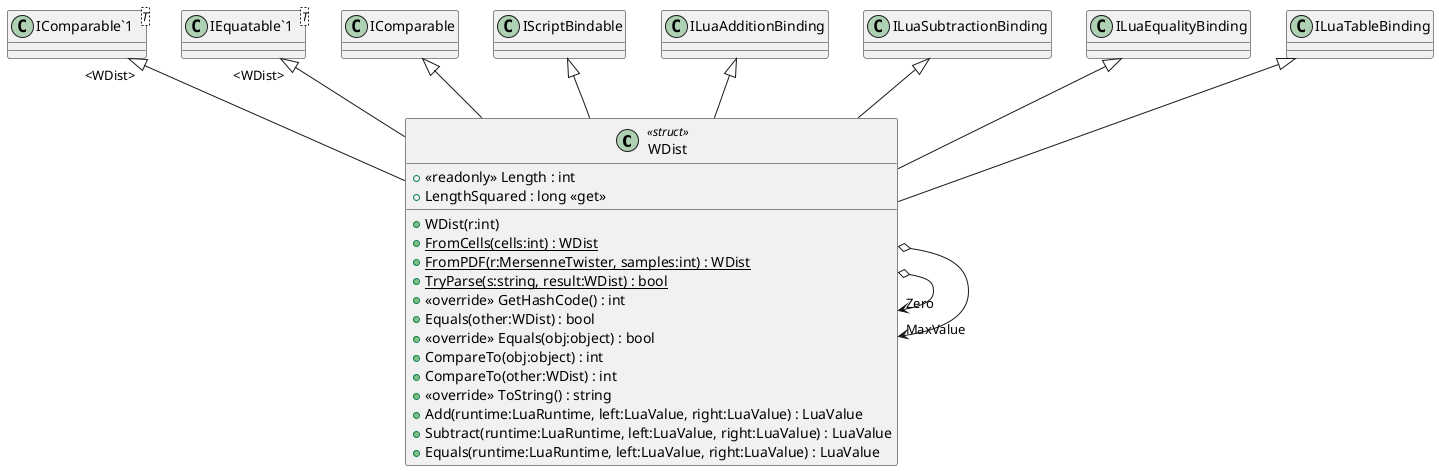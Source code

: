 @startuml
class WDist <<struct>> {
    + <<readonly>> Length : int
    + LengthSquared : long <<get>>
    + WDist(r:int)
    + {static} FromCells(cells:int) : WDist
    + {static} FromPDF(r:MersenneTwister, samples:int) : WDist
    + {static} TryParse(s:string, result:WDist) : bool
    + <<override>> GetHashCode() : int
    + Equals(other:WDist) : bool
    + <<override>> Equals(obj:object) : bool
    + CompareTo(obj:object) : int
    + CompareTo(other:WDist) : int
    + <<override>> ToString() : string
    + Add(runtime:LuaRuntime, left:LuaValue, right:LuaValue) : LuaValue
    + Subtract(runtime:LuaRuntime, left:LuaValue, right:LuaValue) : LuaValue
    + Equals(runtime:LuaRuntime, left:LuaValue, right:LuaValue) : LuaValue
}
class "IComparable`1"<T> {
}
class "IEquatable`1"<T> {
}
IComparable <|-- WDist
"IComparable`1" "<WDist>" <|-- WDist
"IEquatable`1" "<WDist>" <|-- WDist
IScriptBindable <|-- WDist
ILuaAdditionBinding <|-- WDist
ILuaSubtractionBinding <|-- WDist
ILuaEqualityBinding <|-- WDist
ILuaTableBinding <|-- WDist
WDist o-> "Zero" WDist
WDist o-> "MaxValue" WDist
@enduml
